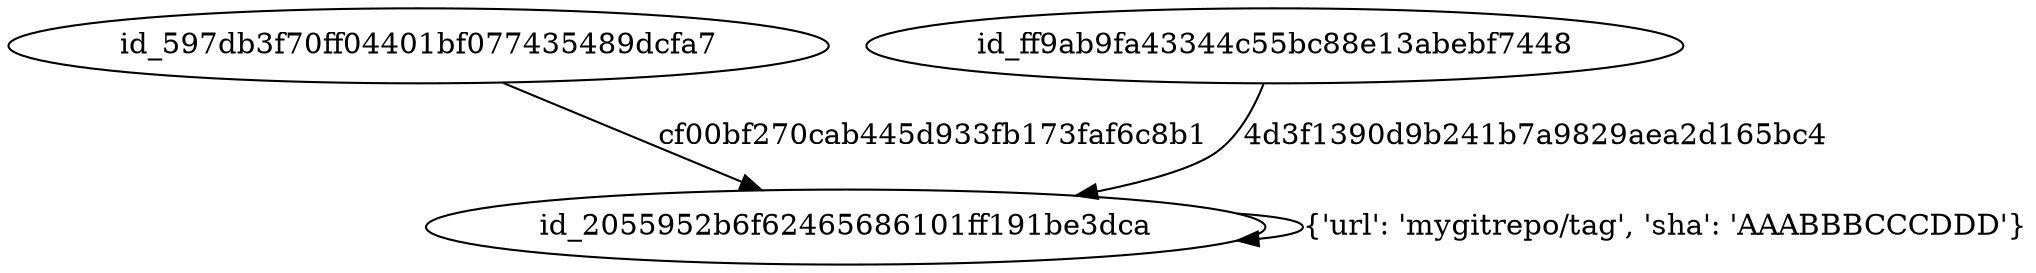 digraph mygraph {
    id_597db3f70ff04401bf077435489dcfa7
    id_2055952b6f62465686101ff191be3dca
    id_ff9ab9fa43344c55bc88e13abebf7448
    id_597db3f70ff04401bf077435489dcfa7 -> id_2055952b6f62465686101ff191be3dca [label="cf00bf270cab445d933fb173faf6c8b1"]
    id_2055952b6f62465686101ff191be3dca -> id_2055952b6f62465686101ff191be3dca [label="{'url': 'mygitrepo/tag', 'sha': 'AAABBBCCCDDD'}"]
    id_ff9ab9fa43344c55bc88e13abebf7448 -> id_2055952b6f62465686101ff191be3dca [label="4d3f1390d9b241b7a9829aea2d165bc4"]
}